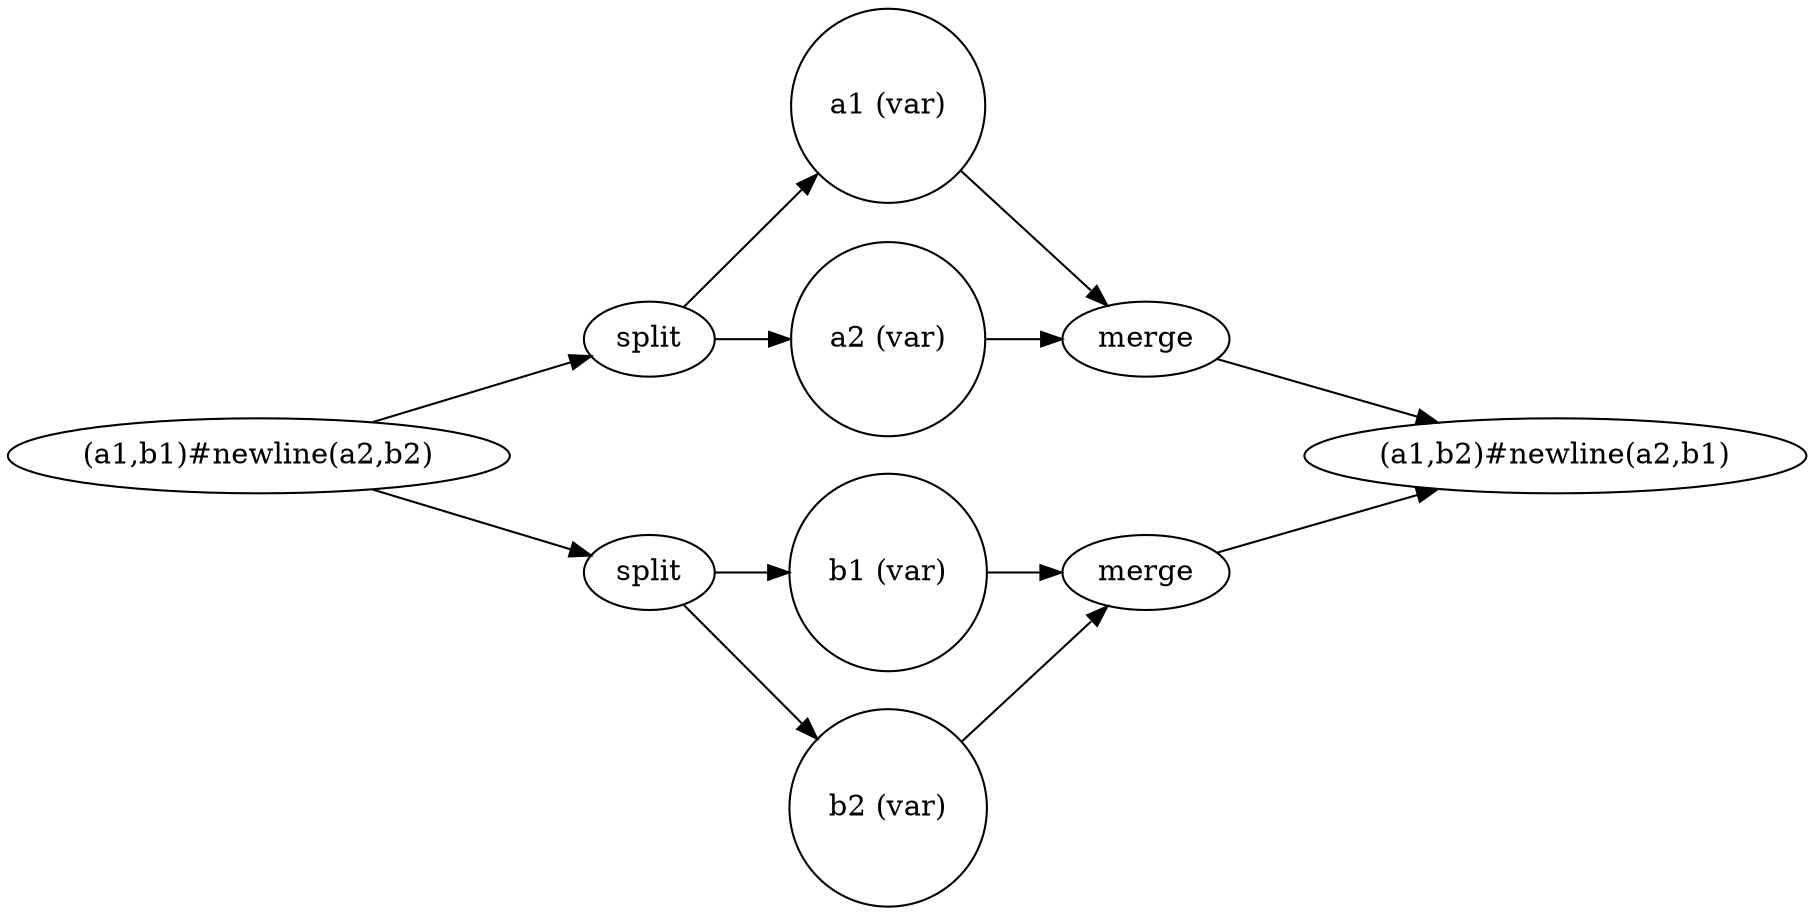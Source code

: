 digraph G {
#include
  rankdir = LR;

  a[style=circle,label="(a1,b1)#newline(a2,b2)"];

  b[label="split"];
  c[label="split"];

  d[label="merge"];
  e[label="merge"];

  f[style=circle,label="(a1,b2)#newline(a2,b1)"];

  body1[label="a1 (var)",shape=circle];
  body2[label="a2 (var)",shape=circle];
  body3[label="b1 (var)",shape=circle];
  body4[label="b2 (var)",shape=circle];

  a -> b;
  a -> c;
  b -> body1;
  b -> body2;
  c -> body3;
  c -> body4;
  body1 -> d;
  body2 -> d;
  body3 -> e;
  body4 -> e;
  d -> f;
  e -> f;
}
